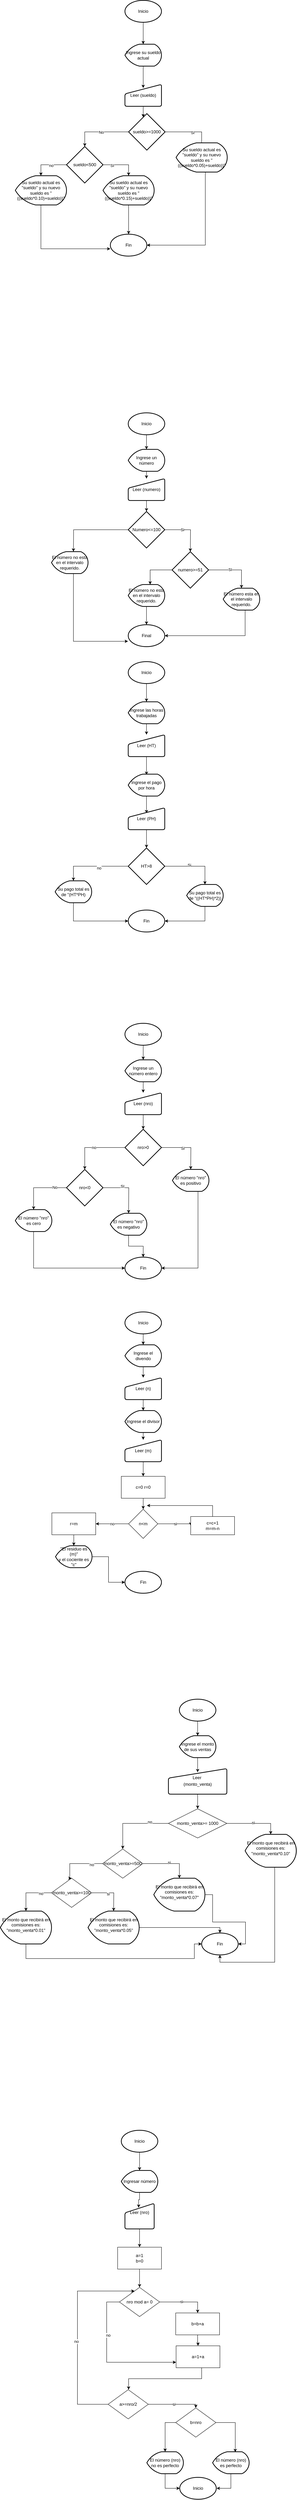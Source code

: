 <mxfile version="14.4.3" type="github">
  <diagram id="C5RBs43oDa-KdzZeNtuy" name="Page-1">
    <mxGraphModel dx="1422" dy="794" grid="1" gridSize="10" guides="1" tooltips="1" connect="1" arrows="1" fold="1" page="1" pageScale="1" pageWidth="827" pageHeight="1169" math="0" shadow="0">
      <root>
        <mxCell id="WIyWlLk6GJQsqaUBKTNV-0" />
        <mxCell id="WIyWlLk6GJQsqaUBKTNV-1" parent="WIyWlLk6GJQsqaUBKTNV-0" />
        <mxCell id="yRCSWYa2opuFhmZ3E50P-2" style="edgeStyle=orthogonalEdgeStyle;rounded=0;orthogonalLoop=1;jettySize=auto;html=1;" parent="WIyWlLk6GJQsqaUBKTNV-1" source="yRCSWYa2opuFhmZ3E50P-1" edge="1">
          <mxGeometry relative="1" as="geometry">
            <mxPoint x="400" y="160" as="targetPoint" />
          </mxGeometry>
        </mxCell>
        <mxCell id="yRCSWYa2opuFhmZ3E50P-1" value="Inicio" style="strokeWidth=2;html=1;shape=mxgraph.flowchart.start_1;whiteSpace=wrap;" parent="WIyWlLk6GJQsqaUBKTNV-1" vertex="1">
          <mxGeometry x="350" y="40" width="100" height="60" as="geometry" />
        </mxCell>
        <mxCell id="yRCSWYa2opuFhmZ3E50P-4" style="edgeStyle=orthogonalEdgeStyle;rounded=0;orthogonalLoop=1;jettySize=auto;html=1;" parent="WIyWlLk6GJQsqaUBKTNV-1" source="yRCSWYa2opuFhmZ3E50P-3" edge="1">
          <mxGeometry relative="1" as="geometry">
            <mxPoint x="400" y="280" as="targetPoint" />
          </mxGeometry>
        </mxCell>
        <mxCell id="yRCSWYa2opuFhmZ3E50P-3" value="Ingrese su sueldo actual" style="strokeWidth=2;html=1;shape=mxgraph.flowchart.display;whiteSpace=wrap;" parent="WIyWlLk6GJQsqaUBKTNV-1" vertex="1">
          <mxGeometry x="350" y="160" width="100" height="60" as="geometry" />
        </mxCell>
        <mxCell id="yRCSWYa2opuFhmZ3E50P-6" style="edgeStyle=orthogonalEdgeStyle;rounded=0;orthogonalLoop=1;jettySize=auto;html=1;" parent="WIyWlLk6GJQsqaUBKTNV-1" source="yRCSWYa2opuFhmZ3E50P-5" edge="1">
          <mxGeometry relative="1" as="geometry">
            <mxPoint x="400" y="360" as="targetPoint" />
          </mxGeometry>
        </mxCell>
        <mxCell id="yRCSWYa2opuFhmZ3E50P-5" value="Leer (sueldo)" style="html=1;strokeWidth=2;shape=manualInput;whiteSpace=wrap;rounded=1;size=26;arcSize=11;" parent="WIyWlLk6GJQsqaUBKTNV-1" vertex="1">
          <mxGeometry x="350" y="270" width="100" height="60" as="geometry" />
        </mxCell>
        <mxCell id="yRCSWYa2opuFhmZ3E50P-10" style="edgeStyle=orthogonalEdgeStyle;rounded=0;orthogonalLoop=1;jettySize=auto;html=1;exitX=1;exitY=0.5;exitDx=0;exitDy=0;exitPerimeter=0;" parent="WIyWlLk6GJQsqaUBKTNV-1" source="yRCSWYa2opuFhmZ3E50P-7" edge="1">
          <mxGeometry relative="1" as="geometry">
            <mxPoint x="560" y="440" as="targetPoint" />
            <Array as="points">
              <mxPoint x="560" y="400" />
              <mxPoint x="560" y="440" />
            </Array>
          </mxGeometry>
        </mxCell>
        <mxCell id="yRCSWYa2opuFhmZ3E50P-12" value="Si" style="edgeLabel;html=1;align=center;verticalAlign=middle;resizable=0;points=[];" parent="yRCSWYa2opuFhmZ3E50P-10" vertex="1" connectable="0">
          <mxGeometry x="0.071" y="-2" relative="1" as="geometry">
            <mxPoint as="offset" />
          </mxGeometry>
        </mxCell>
        <mxCell id="yRCSWYa2opuFhmZ3E50P-13" style="edgeStyle=orthogonalEdgeStyle;rounded=0;orthogonalLoop=1;jettySize=auto;html=1;exitX=0;exitY=0.5;exitDx=0;exitDy=0;exitPerimeter=0;" parent="WIyWlLk6GJQsqaUBKTNV-1" source="yRCSWYa2opuFhmZ3E50P-7" edge="1">
          <mxGeometry relative="1" as="geometry">
            <mxPoint x="240" y="440" as="targetPoint" />
            <Array as="points">
              <mxPoint x="240" y="400" />
            </Array>
          </mxGeometry>
        </mxCell>
        <mxCell id="yRCSWYa2opuFhmZ3E50P-14" value="No" style="edgeLabel;html=1;align=center;verticalAlign=middle;resizable=0;points=[];" parent="yRCSWYa2opuFhmZ3E50P-13" vertex="1" connectable="0">
          <mxGeometry x="-0.062" y="1" relative="1" as="geometry">
            <mxPoint as="offset" />
          </mxGeometry>
        </mxCell>
        <mxCell id="yRCSWYa2opuFhmZ3E50P-7" value="sueldo&amp;gt;=1000" style="strokeWidth=2;html=1;shape=mxgraph.flowchart.decision;whiteSpace=wrap;" parent="WIyWlLk6GJQsqaUBKTNV-1" vertex="1">
          <mxGeometry x="360" y="350" width="100" height="100" as="geometry" />
        </mxCell>
        <mxCell id="yRCSWYa2opuFhmZ3E50P-22" style="edgeStyle=orthogonalEdgeStyle;rounded=0;orthogonalLoop=1;jettySize=auto;html=1;entryX=1;entryY=0.5;entryDx=0;entryDy=0;entryPerimeter=0;" parent="WIyWlLk6GJQsqaUBKTNV-1" source="yRCSWYa2opuFhmZ3E50P-11" target="yRCSWYa2opuFhmZ3E50P-23" edge="1">
          <mxGeometry relative="1" as="geometry">
            <mxPoint x="440" y="720" as="targetPoint" />
            <Array as="points">
              <mxPoint x="570" y="710" />
            </Array>
          </mxGeometry>
        </mxCell>
        <mxCell id="yRCSWYa2opuFhmZ3E50P-11" value="Su sueldo actual es &quot;sueldo&quot; y su nuevo sueldo es &quot;((sueldo*0.05)+sueldo))&quot;" style="strokeWidth=2;html=1;shape=mxgraph.flowchart.display;whiteSpace=wrap;" parent="WIyWlLk6GJQsqaUBKTNV-1" vertex="1">
          <mxGeometry x="490" y="430" width="140" height="80" as="geometry" />
        </mxCell>
        <mxCell id="yRCSWYa2opuFhmZ3E50P-16" style="edgeStyle=orthogonalEdgeStyle;rounded=0;orthogonalLoop=1;jettySize=auto;html=1;exitX=1;exitY=0.5;exitDx=0;exitDy=0;exitPerimeter=0;" parent="WIyWlLk6GJQsqaUBKTNV-1" source="yRCSWYa2opuFhmZ3E50P-15" edge="1">
          <mxGeometry relative="1" as="geometry">
            <mxPoint x="360" y="520" as="targetPoint" />
            <Array as="points">
              <mxPoint x="360" y="490" />
            </Array>
          </mxGeometry>
        </mxCell>
        <mxCell id="yRCSWYa2opuFhmZ3E50P-18" value="SI" style="edgeLabel;html=1;align=center;verticalAlign=middle;resizable=0;points=[];" parent="yRCSWYa2opuFhmZ3E50P-16" vertex="1" connectable="0">
          <mxGeometry x="-0.5" y="-2" relative="1" as="geometry">
            <mxPoint as="offset" />
          </mxGeometry>
        </mxCell>
        <mxCell id="yRCSWYa2opuFhmZ3E50P-19" style="edgeStyle=orthogonalEdgeStyle;rounded=0;orthogonalLoop=1;jettySize=auto;html=1;" parent="WIyWlLk6GJQsqaUBKTNV-1" source="yRCSWYa2opuFhmZ3E50P-15" edge="1">
          <mxGeometry relative="1" as="geometry">
            <mxPoint x="120" y="520" as="targetPoint" />
            <Array as="points">
              <mxPoint x="150" y="490" />
              <mxPoint x="150" y="490" />
            </Array>
          </mxGeometry>
        </mxCell>
        <mxCell id="yRCSWYa2opuFhmZ3E50P-20" value="no" style="edgeLabel;html=1;align=center;verticalAlign=middle;resizable=0;points=[];" parent="yRCSWYa2opuFhmZ3E50P-19" vertex="1" connectable="0">
          <mxGeometry x="-0.16" y="2" relative="1" as="geometry">
            <mxPoint as="offset" />
          </mxGeometry>
        </mxCell>
        <mxCell id="yRCSWYa2opuFhmZ3E50P-15" value="sueldo&amp;lt;500" style="strokeWidth=2;html=1;shape=mxgraph.flowchart.decision;whiteSpace=wrap;" parent="WIyWlLk6GJQsqaUBKTNV-1" vertex="1">
          <mxGeometry x="190" y="440" width="100" height="100" as="geometry" />
        </mxCell>
        <mxCell id="yRCSWYa2opuFhmZ3E50P-24" style="edgeStyle=orthogonalEdgeStyle;rounded=0;orthogonalLoop=1;jettySize=auto;html=1;exitX=0.5;exitY=1;exitDx=0;exitDy=0;exitPerimeter=0;entryX=0.5;entryY=0;entryDx=0;entryDy=0;entryPerimeter=0;" parent="WIyWlLk6GJQsqaUBKTNV-1" source="yRCSWYa2opuFhmZ3E50P-17" target="yRCSWYa2opuFhmZ3E50P-23" edge="1">
          <mxGeometry relative="1" as="geometry" />
        </mxCell>
        <mxCell id="yRCSWYa2opuFhmZ3E50P-17" value="Su sueldo actual es &quot;sueldo&quot; y su nuevo sueldo es &quot;((sueldo*0.15)+sueldo))&quot;" style="strokeWidth=2;html=1;shape=mxgraph.flowchart.display;whiteSpace=wrap;" parent="WIyWlLk6GJQsqaUBKTNV-1" vertex="1">
          <mxGeometry x="290" y="520" width="140" height="80" as="geometry" />
        </mxCell>
        <mxCell id="yRCSWYa2opuFhmZ3E50P-25" style="edgeStyle=orthogonalEdgeStyle;rounded=0;orthogonalLoop=1;jettySize=auto;html=1;entryX=0;entryY=0.667;entryDx=0;entryDy=0;entryPerimeter=0;" parent="WIyWlLk6GJQsqaUBKTNV-1" source="yRCSWYa2opuFhmZ3E50P-21" target="yRCSWYa2opuFhmZ3E50P-23" edge="1">
          <mxGeometry relative="1" as="geometry">
            <mxPoint x="120" y="730" as="targetPoint" />
            <Array as="points">
              <mxPoint x="120" y="720" />
            </Array>
          </mxGeometry>
        </mxCell>
        <mxCell id="yRCSWYa2opuFhmZ3E50P-21" value="Su sueldo actual es &quot;sueldo&quot; y su nuevo sueldo es &quot;((sueldo*0.10)+sueldo))&quot;" style="strokeWidth=2;html=1;shape=mxgraph.flowchart.display;whiteSpace=wrap;" parent="WIyWlLk6GJQsqaUBKTNV-1" vertex="1">
          <mxGeometry x="50" y="520" width="140" height="80" as="geometry" />
        </mxCell>
        <mxCell id="yRCSWYa2opuFhmZ3E50P-23" value="Fin" style="strokeWidth=2;html=1;shape=mxgraph.flowchart.start_1;whiteSpace=wrap;" parent="WIyWlLk6GJQsqaUBKTNV-1" vertex="1">
          <mxGeometry x="310" y="680" width="100" height="60" as="geometry" />
        </mxCell>
        <mxCell id="yRCSWYa2opuFhmZ3E50P-28" style="edgeStyle=orthogonalEdgeStyle;rounded=0;orthogonalLoop=1;jettySize=auto;html=1;entryX=0.5;entryY=0;entryDx=0;entryDy=0;entryPerimeter=0;" parent="WIyWlLk6GJQsqaUBKTNV-1" source="yRCSWYa2opuFhmZ3E50P-26" target="yRCSWYa2opuFhmZ3E50P-27" edge="1">
          <mxGeometry relative="1" as="geometry" />
        </mxCell>
        <mxCell id="yRCSWYa2opuFhmZ3E50P-26" value="Inicio" style="strokeWidth=2;html=1;shape=mxgraph.flowchart.start_1;whiteSpace=wrap;" parent="WIyWlLk6GJQsqaUBKTNV-1" vertex="1">
          <mxGeometry x="359" y="1169" width="100" height="60" as="geometry" />
        </mxCell>
        <mxCell id="yRCSWYa2opuFhmZ3E50P-31" style="edgeStyle=orthogonalEdgeStyle;rounded=0;orthogonalLoop=1;jettySize=auto;html=1;" parent="WIyWlLk6GJQsqaUBKTNV-1" source="yRCSWYa2opuFhmZ3E50P-27" target="yRCSWYa2opuFhmZ3E50P-29" edge="1">
          <mxGeometry relative="1" as="geometry" />
        </mxCell>
        <mxCell id="yRCSWYa2opuFhmZ3E50P-27" value="Ingrese un número" style="strokeWidth=2;html=1;shape=mxgraph.flowchart.display;whiteSpace=wrap;" parent="WIyWlLk6GJQsqaUBKTNV-1" vertex="1">
          <mxGeometry x="359" y="1269" width="100" height="60" as="geometry" />
        </mxCell>
        <mxCell id="yRCSWYa2opuFhmZ3E50P-32" style="edgeStyle=orthogonalEdgeStyle;rounded=0;orthogonalLoop=1;jettySize=auto;html=1;" parent="WIyWlLk6GJQsqaUBKTNV-1" source="yRCSWYa2opuFhmZ3E50P-29" edge="1">
          <mxGeometry relative="1" as="geometry">
            <mxPoint x="409" y="1439" as="targetPoint" />
          </mxGeometry>
        </mxCell>
        <mxCell id="yRCSWYa2opuFhmZ3E50P-29" value="Leer (numero)" style="html=1;strokeWidth=2;shape=manualInput;whiteSpace=wrap;rounded=1;size=26;arcSize=11;" parent="WIyWlLk6GJQsqaUBKTNV-1" vertex="1">
          <mxGeometry x="359" y="1349" width="100" height="60" as="geometry" />
        </mxCell>
        <mxCell id="yRCSWYa2opuFhmZ3E50P-34" style="edgeStyle=orthogonalEdgeStyle;rounded=0;orthogonalLoop=1;jettySize=auto;html=1;exitX=1;exitY=0.5;exitDx=0;exitDy=0;exitPerimeter=0;" parent="WIyWlLk6GJQsqaUBKTNV-1" source="yRCSWYa2opuFhmZ3E50P-33" edge="1">
          <mxGeometry relative="1" as="geometry">
            <mxPoint x="529" y="1549" as="targetPoint" />
          </mxGeometry>
        </mxCell>
        <mxCell id="yRCSWYa2opuFhmZ3E50P-37" value="Si" style="edgeLabel;html=1;align=center;verticalAlign=middle;resizable=0;points=[];" parent="yRCSWYa2opuFhmZ3E50P-34" vertex="1" connectable="0">
          <mxGeometry x="-0.286" relative="1" as="geometry">
            <mxPoint x="1" as="offset" />
          </mxGeometry>
        </mxCell>
        <mxCell id="yRCSWYa2opuFhmZ3E50P-40" style="edgeStyle=orthogonalEdgeStyle;rounded=0;orthogonalLoop=1;jettySize=auto;html=1;" parent="WIyWlLk6GJQsqaUBKTNV-1" source="yRCSWYa2opuFhmZ3E50P-33" edge="1">
          <mxGeometry relative="1" as="geometry">
            <mxPoint x="209" y="1549" as="targetPoint" />
          </mxGeometry>
        </mxCell>
        <mxCell id="yRCSWYa2opuFhmZ3E50P-33" value="Numero&amp;lt;=100" style="strokeWidth=2;html=1;shape=mxgraph.flowchart.decision;whiteSpace=wrap;" parent="WIyWlLk6GJQsqaUBKTNV-1" vertex="1">
          <mxGeometry x="359" y="1439" width="100" height="100" as="geometry" />
        </mxCell>
        <mxCell id="yRCSWYa2opuFhmZ3E50P-38" style="edgeStyle=orthogonalEdgeStyle;rounded=0;orthogonalLoop=1;jettySize=auto;html=1;" parent="WIyWlLk6GJQsqaUBKTNV-1" source="yRCSWYa2opuFhmZ3E50P-36" edge="1">
          <mxGeometry relative="1" as="geometry">
            <mxPoint x="669" y="1649" as="targetPoint" />
            <Array as="points">
              <mxPoint x="669" y="1599" />
            </Array>
          </mxGeometry>
        </mxCell>
        <mxCell id="yRCSWYa2opuFhmZ3E50P-42" value="SI" style="edgeLabel;html=1;align=center;verticalAlign=middle;resizable=0;points=[];" parent="yRCSWYa2opuFhmZ3E50P-38" vertex="1" connectable="0">
          <mxGeometry x="-0.169" y="1" relative="1" as="geometry">
            <mxPoint x="1" as="offset" />
          </mxGeometry>
        </mxCell>
        <mxCell id="yRCSWYa2opuFhmZ3E50P-39" style="edgeStyle=orthogonalEdgeStyle;rounded=0;orthogonalLoop=1;jettySize=auto;html=1;" parent="WIyWlLk6GJQsqaUBKTNV-1" source="yRCSWYa2opuFhmZ3E50P-36" edge="1">
          <mxGeometry relative="1" as="geometry">
            <mxPoint x="419" y="1639" as="targetPoint" />
            <Array as="points">
              <mxPoint x="419" y="1599" />
            </Array>
          </mxGeometry>
        </mxCell>
        <mxCell id="yRCSWYa2opuFhmZ3E50P-36" value="numero&amp;gt;=51" style="strokeWidth=2;html=1;shape=mxgraph.flowchart.decision;whiteSpace=wrap;direction=south;" parent="WIyWlLk6GJQsqaUBKTNV-1" vertex="1">
          <mxGeometry x="479" y="1549" width="100" height="100" as="geometry" />
        </mxCell>
        <mxCell id="yRCSWYa2opuFhmZ3E50P-46" style="edgeStyle=orthogonalEdgeStyle;rounded=0;orthogonalLoop=1;jettySize=auto;html=1;entryX=-0.006;entryY=0.757;entryDx=0;entryDy=0;entryPerimeter=0;" parent="WIyWlLk6GJQsqaUBKTNV-1" source="yRCSWYa2opuFhmZ3E50P-41" target="yRCSWYa2opuFhmZ3E50P-45" edge="1">
          <mxGeometry relative="1" as="geometry">
            <Array as="points">
              <mxPoint x="209" y="1794" />
            </Array>
          </mxGeometry>
        </mxCell>
        <mxCell id="yRCSWYa2opuFhmZ3E50P-41" value="El número no esta en el intervalo requerido." style="strokeWidth=2;html=1;shape=mxgraph.flowchart.display;whiteSpace=wrap;" parent="WIyWlLk6GJQsqaUBKTNV-1" vertex="1">
          <mxGeometry x="149" y="1549" width="100" height="60" as="geometry" />
        </mxCell>
        <mxCell id="yRCSWYa2opuFhmZ3E50P-47" style="edgeStyle=orthogonalEdgeStyle;rounded=0;orthogonalLoop=1;jettySize=auto;html=1;entryX=0.5;entryY=0;entryDx=0;entryDy=0;entryPerimeter=0;" parent="WIyWlLk6GJQsqaUBKTNV-1" source="yRCSWYa2opuFhmZ3E50P-43" target="yRCSWYa2opuFhmZ3E50P-45" edge="1">
          <mxGeometry relative="1" as="geometry" />
        </mxCell>
        <mxCell id="yRCSWYa2opuFhmZ3E50P-43" value="El número no esta en el intervalo requerido." style="strokeWidth=2;html=1;shape=mxgraph.flowchart.display;whiteSpace=wrap;" parent="WIyWlLk6GJQsqaUBKTNV-1" vertex="1">
          <mxGeometry x="359" y="1639" width="100" height="60" as="geometry" />
        </mxCell>
        <mxCell id="yRCSWYa2opuFhmZ3E50P-48" style="edgeStyle=orthogonalEdgeStyle;rounded=0;orthogonalLoop=1;jettySize=auto;html=1;entryX=1;entryY=0.5;entryDx=0;entryDy=0;entryPerimeter=0;" parent="WIyWlLk6GJQsqaUBKTNV-1" source="yRCSWYa2opuFhmZ3E50P-44" target="yRCSWYa2opuFhmZ3E50P-45" edge="1">
          <mxGeometry relative="1" as="geometry">
            <mxPoint x="669" y="1809" as="targetPoint" />
            <Array as="points">
              <mxPoint x="679" y="1779" />
            </Array>
          </mxGeometry>
        </mxCell>
        <mxCell id="yRCSWYa2opuFhmZ3E50P-44" value="El número esta en el intervalo requerido." style="strokeWidth=2;html=1;shape=mxgraph.flowchart.display;whiteSpace=wrap;" parent="WIyWlLk6GJQsqaUBKTNV-1" vertex="1">
          <mxGeometry x="619" y="1649" width="100" height="60" as="geometry" />
        </mxCell>
        <mxCell id="yRCSWYa2opuFhmZ3E50P-45" value="Final&lt;br&gt;" style="strokeWidth=2;html=1;shape=mxgraph.flowchart.start_1;whiteSpace=wrap;" parent="WIyWlLk6GJQsqaUBKTNV-1" vertex="1">
          <mxGeometry x="359" y="1749" width="100" height="60" as="geometry" />
        </mxCell>
        <mxCell id="yRCSWYa2opuFhmZ3E50P-50" style="edgeStyle=orthogonalEdgeStyle;rounded=0;orthogonalLoop=1;jettySize=auto;html=1;" parent="WIyWlLk6GJQsqaUBKTNV-1" source="yRCSWYa2opuFhmZ3E50P-49" edge="1">
          <mxGeometry relative="1" as="geometry">
            <mxPoint x="409" y="1960" as="targetPoint" />
          </mxGeometry>
        </mxCell>
        <mxCell id="yRCSWYa2opuFhmZ3E50P-49" value="Inicio" style="strokeWidth=2;html=1;shape=mxgraph.flowchart.start_1;whiteSpace=wrap;" parent="WIyWlLk6GJQsqaUBKTNV-1" vertex="1">
          <mxGeometry x="359" y="1850" width="100" height="60" as="geometry" />
        </mxCell>
        <mxCell id="yRCSWYa2opuFhmZ3E50P-53" style="edgeStyle=orthogonalEdgeStyle;rounded=0;orthogonalLoop=1;jettySize=auto;html=1;" parent="WIyWlLk6GJQsqaUBKTNV-1" source="yRCSWYa2opuFhmZ3E50P-51" target="yRCSWYa2opuFhmZ3E50P-52" edge="1">
          <mxGeometry relative="1" as="geometry" />
        </mxCell>
        <mxCell id="yRCSWYa2opuFhmZ3E50P-51" value="Ingrese las horas trabajadas" style="strokeWidth=2;html=1;shape=mxgraph.flowchart.display;whiteSpace=wrap;" parent="WIyWlLk6GJQsqaUBKTNV-1" vertex="1">
          <mxGeometry x="359" y="1960" width="100" height="60" as="geometry" />
        </mxCell>
        <mxCell id="yRCSWYa2opuFhmZ3E50P-55" style="edgeStyle=orthogonalEdgeStyle;rounded=0;orthogonalLoop=1;jettySize=auto;html=1;" parent="WIyWlLk6GJQsqaUBKTNV-1" source="yRCSWYa2opuFhmZ3E50P-52" edge="1">
          <mxGeometry relative="1" as="geometry">
            <mxPoint x="409" y="2160" as="targetPoint" />
          </mxGeometry>
        </mxCell>
        <mxCell id="yRCSWYa2opuFhmZ3E50P-52" value="Leer (HT)" style="html=1;strokeWidth=2;shape=manualInput;whiteSpace=wrap;rounded=1;size=26;arcSize=11;" parent="WIyWlLk6GJQsqaUBKTNV-1" vertex="1">
          <mxGeometry x="359" y="2050" width="100" height="60" as="geometry" />
        </mxCell>
        <mxCell id="yRCSWYa2opuFhmZ3E50P-64" style="edgeStyle=orthogonalEdgeStyle;rounded=0;orthogonalLoop=1;jettySize=auto;html=1;entryX=0.5;entryY=0;entryDx=0;entryDy=0;entryPerimeter=0;" parent="WIyWlLk6GJQsqaUBKTNV-1" source="yRCSWYa2opuFhmZ3E50P-54" target="yRCSWYa2opuFhmZ3E50P-59" edge="1">
          <mxGeometry relative="1" as="geometry">
            <Array as="points">
              <mxPoint x="569" y="2410" />
            </Array>
          </mxGeometry>
        </mxCell>
        <mxCell id="yRCSWYa2opuFhmZ3E50P-65" value="Si" style="edgeLabel;html=1;align=center;verticalAlign=middle;resizable=0;points=[];" parent="yRCSWYa2opuFhmZ3E50P-64" vertex="1" connectable="0">
          <mxGeometry x="-0.163" y="3" relative="1" as="geometry">
            <mxPoint as="offset" />
          </mxGeometry>
        </mxCell>
        <mxCell id="yRCSWYa2opuFhmZ3E50P-66" style="edgeStyle=orthogonalEdgeStyle;rounded=0;orthogonalLoop=1;jettySize=auto;html=1;" parent="WIyWlLk6GJQsqaUBKTNV-1" source="yRCSWYa2opuFhmZ3E50P-54" edge="1">
          <mxGeometry relative="1" as="geometry">
            <mxPoint x="209" y="2450" as="targetPoint" />
            <Array as="points">
              <mxPoint x="209" y="2410" />
            </Array>
          </mxGeometry>
        </mxCell>
        <mxCell id="yRCSWYa2opuFhmZ3E50P-67" value="no" style="edgeLabel;html=1;align=center;verticalAlign=middle;resizable=0;points=[];" parent="yRCSWYa2opuFhmZ3E50P-66" vertex="1" connectable="0">
          <mxGeometry x="-0.154" y="5" relative="1" as="geometry">
            <mxPoint as="offset" />
          </mxGeometry>
        </mxCell>
        <mxCell id="yRCSWYa2opuFhmZ3E50P-54" value="HT&amp;gt;8" style="strokeWidth=2;html=1;shape=mxgraph.flowchart.decision;whiteSpace=wrap;" parent="WIyWlLk6GJQsqaUBKTNV-1" vertex="1">
          <mxGeometry x="359" y="2360" width="100" height="100" as="geometry" />
        </mxCell>
        <mxCell id="yRCSWYa2opuFhmZ3E50P-71" style="edgeStyle=orthogonalEdgeStyle;rounded=0;orthogonalLoop=1;jettySize=auto;html=1;entryX=1;entryY=0.5;entryDx=0;entryDy=0;entryPerimeter=0;" parent="WIyWlLk6GJQsqaUBKTNV-1" source="yRCSWYa2opuFhmZ3E50P-59" target="yRCSWYa2opuFhmZ3E50P-69" edge="1">
          <mxGeometry relative="1" as="geometry">
            <Array as="points">
              <mxPoint x="569" y="2560" />
            </Array>
          </mxGeometry>
        </mxCell>
        <mxCell id="yRCSWYa2opuFhmZ3E50P-59" value="Su pago total es de &quot;((HT*PH)*2))" style="strokeWidth=2;html=1;shape=mxgraph.flowchart.display;whiteSpace=wrap;" parent="WIyWlLk6GJQsqaUBKTNV-1" vertex="1">
          <mxGeometry x="519" y="2460" width="100" height="60" as="geometry" />
        </mxCell>
        <mxCell id="yRCSWYa2opuFhmZ3E50P-62" style="edgeStyle=orthogonalEdgeStyle;rounded=0;orthogonalLoop=1;jettySize=auto;html=1;entryX=0.5;entryY=0.25;entryDx=0;entryDy=0;entryPerimeter=0;" parent="WIyWlLk6GJQsqaUBKTNV-1" source="yRCSWYa2opuFhmZ3E50P-60" target="yRCSWYa2opuFhmZ3E50P-61" edge="1">
          <mxGeometry relative="1" as="geometry" />
        </mxCell>
        <mxCell id="yRCSWYa2opuFhmZ3E50P-60" value="Ingrese el pago por hora" style="strokeWidth=2;html=1;shape=mxgraph.flowchart.display;whiteSpace=wrap;" parent="WIyWlLk6GJQsqaUBKTNV-1" vertex="1">
          <mxGeometry x="359" y="2158" width="100" height="60" as="geometry" />
        </mxCell>
        <mxCell id="yRCSWYa2opuFhmZ3E50P-63" style="edgeStyle=orthogonalEdgeStyle;rounded=0;orthogonalLoop=1;jettySize=auto;html=1;entryX=0.5;entryY=0;entryDx=0;entryDy=0;entryPerimeter=0;" parent="WIyWlLk6GJQsqaUBKTNV-1" source="yRCSWYa2opuFhmZ3E50P-61" target="yRCSWYa2opuFhmZ3E50P-54" edge="1">
          <mxGeometry relative="1" as="geometry" />
        </mxCell>
        <mxCell id="yRCSWYa2opuFhmZ3E50P-61" value="Leer (PH)" style="html=1;strokeWidth=2;shape=manualInput;whiteSpace=wrap;rounded=1;size=26;arcSize=11;" parent="WIyWlLk6GJQsqaUBKTNV-1" vertex="1">
          <mxGeometry x="359" y="2250" width="100" height="60" as="geometry" />
        </mxCell>
        <mxCell id="yRCSWYa2opuFhmZ3E50P-70" style="edgeStyle=orthogonalEdgeStyle;rounded=0;orthogonalLoop=1;jettySize=auto;html=1;entryX=0;entryY=0.5;entryDx=0;entryDy=0;entryPerimeter=0;" parent="WIyWlLk6GJQsqaUBKTNV-1" source="yRCSWYa2opuFhmZ3E50P-68" target="yRCSWYa2opuFhmZ3E50P-69" edge="1">
          <mxGeometry relative="1" as="geometry">
            <Array as="points">
              <mxPoint x="209" y="2560" />
            </Array>
          </mxGeometry>
        </mxCell>
        <mxCell id="yRCSWYa2opuFhmZ3E50P-68" value="Su pago total es de &quot;(HT*PH)" style="strokeWidth=2;html=1;shape=mxgraph.flowchart.display;whiteSpace=wrap;" parent="WIyWlLk6GJQsqaUBKTNV-1" vertex="1">
          <mxGeometry x="159" y="2450" width="100" height="60" as="geometry" />
        </mxCell>
        <mxCell id="yRCSWYa2opuFhmZ3E50P-69" value="Fin" style="strokeWidth=2;html=1;shape=mxgraph.flowchart.start_1;whiteSpace=wrap;" parent="WIyWlLk6GJQsqaUBKTNV-1" vertex="1">
          <mxGeometry x="359" y="2530" width="100" height="60" as="geometry" />
        </mxCell>
        <mxCell id="-xz1kSJmLPv7WIBnpQw2-2" style="edgeStyle=orthogonalEdgeStyle;rounded=0;orthogonalLoop=1;jettySize=auto;html=1;" parent="WIyWlLk6GJQsqaUBKTNV-1" source="-xz1kSJmLPv7WIBnpQw2-0" edge="1">
          <mxGeometry relative="1" as="geometry">
            <mxPoint x="400" y="2940" as="targetPoint" />
          </mxGeometry>
        </mxCell>
        <mxCell id="-xz1kSJmLPv7WIBnpQw2-0" value="Inicio" style="strokeWidth=2;html=1;shape=mxgraph.flowchart.start_1;whiteSpace=wrap;" parent="WIyWlLk6GJQsqaUBKTNV-1" vertex="1">
          <mxGeometry x="350" y="2840" width="100" height="60" as="geometry" />
        </mxCell>
        <mxCell id="-xz1kSJmLPv7WIBnpQw2-4" style="edgeStyle=orthogonalEdgeStyle;rounded=0;orthogonalLoop=1;jettySize=auto;html=1;" parent="WIyWlLk6GJQsqaUBKTNV-1" source="-xz1kSJmLPv7WIBnpQw2-1" target="-xz1kSJmLPv7WIBnpQw2-3" edge="1">
          <mxGeometry relative="1" as="geometry" />
        </mxCell>
        <mxCell id="-xz1kSJmLPv7WIBnpQw2-1" value="Ingrese un número entero" style="strokeWidth=2;html=1;shape=mxgraph.flowchart.display;whiteSpace=wrap;" parent="WIyWlLk6GJQsqaUBKTNV-1" vertex="1">
          <mxGeometry x="350" y="2940" width="100" height="60" as="geometry" />
        </mxCell>
        <mxCell id="-xz1kSJmLPv7WIBnpQw2-5" style="edgeStyle=orthogonalEdgeStyle;rounded=0;orthogonalLoop=1;jettySize=auto;html=1;" parent="WIyWlLk6GJQsqaUBKTNV-1" source="-xz1kSJmLPv7WIBnpQw2-3" edge="1">
          <mxGeometry relative="1" as="geometry">
            <mxPoint x="400" y="3130" as="targetPoint" />
          </mxGeometry>
        </mxCell>
        <mxCell id="-xz1kSJmLPv7WIBnpQw2-3" value="Leer (nro)" style="html=1;strokeWidth=2;shape=manualInput;whiteSpace=wrap;rounded=1;size=26;arcSize=11;" parent="WIyWlLk6GJQsqaUBKTNV-1" vertex="1">
          <mxGeometry x="350" y="3030" width="100" height="60" as="geometry" />
        </mxCell>
        <mxCell id="-xz1kSJmLPv7WIBnpQw2-7" style="edgeStyle=orthogonalEdgeStyle;rounded=0;orthogonalLoop=1;jettySize=auto;html=1;" parent="WIyWlLk6GJQsqaUBKTNV-1" source="-xz1kSJmLPv7WIBnpQw2-6" edge="1">
          <mxGeometry relative="1" as="geometry">
            <mxPoint x="530" y="3240" as="targetPoint" />
          </mxGeometry>
        </mxCell>
        <mxCell id="-xz1kSJmLPv7WIBnpQw2-11" value="Si" style="edgeLabel;html=1;align=center;verticalAlign=middle;resizable=0;points=[];" parent="-xz1kSJmLPv7WIBnpQw2-7" vertex="1" connectable="0">
          <mxGeometry x="-0.171" y="-2" relative="1" as="geometry">
            <mxPoint as="offset" />
          </mxGeometry>
        </mxCell>
        <mxCell id="-xz1kSJmLPv7WIBnpQw2-9" value="no" style="edgeStyle=orthogonalEdgeStyle;rounded=0;orthogonalLoop=1;jettySize=auto;html=1;" parent="WIyWlLk6GJQsqaUBKTNV-1" source="-xz1kSJmLPv7WIBnpQw2-6" edge="1">
          <mxGeometry relative="1" as="geometry">
            <mxPoint x="240" y="3240" as="targetPoint" />
            <Array as="points">
              <mxPoint x="240" y="3180" />
            </Array>
          </mxGeometry>
        </mxCell>
        <mxCell id="-xz1kSJmLPv7WIBnpQw2-6" value="nro&amp;gt;0" style="strokeWidth=2;html=1;shape=mxgraph.flowchart.decision;whiteSpace=wrap;" parent="WIyWlLk6GJQsqaUBKTNV-1" vertex="1">
          <mxGeometry x="350" y="3130" width="100" height="100" as="geometry" />
        </mxCell>
        <mxCell id="-xz1kSJmLPv7WIBnpQw2-21" style="edgeStyle=orthogonalEdgeStyle;rounded=0;orthogonalLoop=1;jettySize=auto;html=1;entryX=1;entryY=0.5;entryDx=0;entryDy=0;entryPerimeter=0;" parent="WIyWlLk6GJQsqaUBKTNV-1" source="-xz1kSJmLPv7WIBnpQw2-8" target="-xz1kSJmLPv7WIBnpQw2-18" edge="1">
          <mxGeometry relative="1" as="geometry">
            <Array as="points">
              <mxPoint x="550" y="3510" />
            </Array>
          </mxGeometry>
        </mxCell>
        <mxCell id="-xz1kSJmLPv7WIBnpQw2-8" value="El número &quot;nro&quot; es positivo" style="strokeWidth=2;html=1;shape=mxgraph.flowchart.display;whiteSpace=wrap;" parent="WIyWlLk6GJQsqaUBKTNV-1" vertex="1">
          <mxGeometry x="480" y="3240" width="100" height="60" as="geometry" />
        </mxCell>
        <mxCell id="-xz1kSJmLPv7WIBnpQw2-14" style="edgeStyle=orthogonalEdgeStyle;rounded=0;orthogonalLoop=1;jettySize=auto;html=1;" parent="WIyWlLk6GJQsqaUBKTNV-1" source="-xz1kSJmLPv7WIBnpQw2-13" edge="1">
          <mxGeometry relative="1" as="geometry">
            <mxPoint x="100" y="3350" as="targetPoint" />
            <Array as="points">
              <mxPoint x="100" y="3290" />
              <mxPoint x="100" y="3350" />
            </Array>
          </mxGeometry>
        </mxCell>
        <mxCell id="-xz1kSJmLPv7WIBnpQw2-23" value="No" style="edgeLabel;html=1;align=center;verticalAlign=middle;resizable=0;points=[];" parent="-xz1kSJmLPv7WIBnpQw2-14" vertex="1" connectable="0">
          <mxGeometry x="-0.573" y="-1" relative="1" as="geometry">
            <mxPoint as="offset" />
          </mxGeometry>
        </mxCell>
        <mxCell id="-xz1kSJmLPv7WIBnpQw2-15" style="edgeStyle=orthogonalEdgeStyle;rounded=0;orthogonalLoop=1;jettySize=auto;html=1;exitX=1;exitY=0.5;exitDx=0;exitDy=0;exitPerimeter=0;" parent="WIyWlLk6GJQsqaUBKTNV-1" source="-xz1kSJmLPv7WIBnpQw2-13" edge="1">
          <mxGeometry relative="1" as="geometry">
            <mxPoint x="360" y="3360" as="targetPoint" />
          </mxGeometry>
        </mxCell>
        <mxCell id="-xz1kSJmLPv7WIBnpQw2-22" value="SI" style="edgeLabel;html=1;align=center;verticalAlign=middle;resizable=0;points=[];" parent="-xz1kSJmLPv7WIBnpQw2-15" vertex="1" connectable="0">
          <mxGeometry x="-0.243" y="4" relative="1" as="geometry">
            <mxPoint as="offset" />
          </mxGeometry>
        </mxCell>
        <mxCell id="-xz1kSJmLPv7WIBnpQw2-13" value="nro&amp;lt;0" style="strokeWidth=2;html=1;shape=mxgraph.flowchart.decision;whiteSpace=wrap;" parent="WIyWlLk6GJQsqaUBKTNV-1" vertex="1">
          <mxGeometry x="190" y="3240" width="100" height="100" as="geometry" />
        </mxCell>
        <mxCell id="-xz1kSJmLPv7WIBnpQw2-20" style="edgeStyle=orthogonalEdgeStyle;rounded=0;orthogonalLoop=1;jettySize=auto;html=1;entryX=0.5;entryY=0;entryDx=0;entryDy=0;entryPerimeter=0;" parent="WIyWlLk6GJQsqaUBKTNV-1" source="-xz1kSJmLPv7WIBnpQw2-16" target="-xz1kSJmLPv7WIBnpQw2-18" edge="1">
          <mxGeometry relative="1" as="geometry" />
        </mxCell>
        <mxCell id="-xz1kSJmLPv7WIBnpQw2-16" value="El número &quot;nro&quot; es negativo" style="strokeWidth=2;html=1;shape=mxgraph.flowchart.display;whiteSpace=wrap;" parent="WIyWlLk6GJQsqaUBKTNV-1" vertex="1">
          <mxGeometry x="310" y="3360" width="100" height="60" as="geometry" />
        </mxCell>
        <mxCell id="-xz1kSJmLPv7WIBnpQw2-19" style="edgeStyle=orthogonalEdgeStyle;rounded=0;orthogonalLoop=1;jettySize=auto;html=1;entryX=0;entryY=0.5;entryDx=0;entryDy=0;entryPerimeter=0;" parent="WIyWlLk6GJQsqaUBKTNV-1" source="-xz1kSJmLPv7WIBnpQw2-17" target="-xz1kSJmLPv7WIBnpQw2-18" edge="1">
          <mxGeometry relative="1" as="geometry">
            <Array as="points">
              <mxPoint x="100" y="3510" />
            </Array>
          </mxGeometry>
        </mxCell>
        <mxCell id="-xz1kSJmLPv7WIBnpQw2-17" value="El número &quot;nro&quot; es cero" style="strokeWidth=2;html=1;shape=mxgraph.flowchart.display;whiteSpace=wrap;" parent="WIyWlLk6GJQsqaUBKTNV-1" vertex="1">
          <mxGeometry x="50" y="3350" width="100" height="60" as="geometry" />
        </mxCell>
        <mxCell id="-xz1kSJmLPv7WIBnpQw2-18" value="Fin" style="strokeWidth=2;html=1;shape=mxgraph.flowchart.start_1;whiteSpace=wrap;" parent="WIyWlLk6GJQsqaUBKTNV-1" vertex="1">
          <mxGeometry x="350" y="3480" width="100" height="60" as="geometry" />
        </mxCell>
        <mxCell id="RTDus_DdXffS5VpqBdTw-3" style="edgeStyle=orthogonalEdgeStyle;rounded=0;orthogonalLoop=1;jettySize=auto;html=1;" parent="WIyWlLk6GJQsqaUBKTNV-1" source="RTDus_DdXffS5VpqBdTw-0" target="RTDus_DdXffS5VpqBdTw-1" edge="1">
          <mxGeometry relative="1" as="geometry" />
        </mxCell>
        <mxCell id="RTDus_DdXffS5VpqBdTw-0" value="Inicio" style="strokeWidth=2;html=1;shape=mxgraph.flowchart.start_1;whiteSpace=wrap;" parent="WIyWlLk6GJQsqaUBKTNV-1" vertex="1">
          <mxGeometry x="350" y="3630" width="100" height="60" as="geometry" />
        </mxCell>
        <mxCell id="RTDus_DdXffS5VpqBdTw-4" style="edgeStyle=orthogonalEdgeStyle;rounded=0;orthogonalLoop=1;jettySize=auto;html=1;" parent="WIyWlLk6GJQsqaUBKTNV-1" source="RTDus_DdXffS5VpqBdTw-1" target="RTDus_DdXffS5VpqBdTw-2" edge="1">
          <mxGeometry relative="1" as="geometry" />
        </mxCell>
        <mxCell id="RTDus_DdXffS5VpqBdTw-1" value="Ingrese el divendo" style="strokeWidth=2;html=1;shape=mxgraph.flowchart.display;whiteSpace=wrap;" parent="WIyWlLk6GJQsqaUBKTNV-1" vertex="1">
          <mxGeometry x="350" y="3720" width="100" height="60" as="geometry" />
        </mxCell>
        <mxCell id="RTDus_DdXffS5VpqBdTw-5" style="edgeStyle=orthogonalEdgeStyle;rounded=0;orthogonalLoop=1;jettySize=auto;html=1;" parent="WIyWlLk6GJQsqaUBKTNV-1" source="RTDus_DdXffS5VpqBdTw-2" edge="1">
          <mxGeometry relative="1" as="geometry">
            <mxPoint x="400" y="3900" as="targetPoint" />
          </mxGeometry>
        </mxCell>
        <mxCell id="RTDus_DdXffS5VpqBdTw-2" value="Leer (n)" style="html=1;strokeWidth=2;shape=manualInput;whiteSpace=wrap;rounded=1;size=26;arcSize=11;" parent="WIyWlLk6GJQsqaUBKTNV-1" vertex="1">
          <mxGeometry x="350" y="3810" width="100" height="60" as="geometry" />
        </mxCell>
        <mxCell id="RTDus_DdXffS5VpqBdTw-8" style="edgeStyle=orthogonalEdgeStyle;rounded=0;orthogonalLoop=1;jettySize=auto;html=1;" parent="WIyWlLk6GJQsqaUBKTNV-1" source="RTDus_DdXffS5VpqBdTw-6" target="RTDus_DdXffS5VpqBdTw-7" edge="1">
          <mxGeometry relative="1" as="geometry" />
        </mxCell>
        <mxCell id="RTDus_DdXffS5VpqBdTw-6" value="Ingrese el divisor" style="strokeWidth=2;html=1;shape=mxgraph.flowchart.display;whiteSpace=wrap;" parent="WIyWlLk6GJQsqaUBKTNV-1" vertex="1">
          <mxGeometry x="350" y="3900" width="100" height="60" as="geometry" />
        </mxCell>
        <mxCell id="RTDus_DdXffS5VpqBdTw-10" style="edgeStyle=orthogonalEdgeStyle;rounded=0;orthogonalLoop=1;jettySize=auto;html=1;" parent="WIyWlLk6GJQsqaUBKTNV-1" source="RTDus_DdXffS5VpqBdTw-7" target="RTDus_DdXffS5VpqBdTw-9" edge="1">
          <mxGeometry relative="1" as="geometry" />
        </mxCell>
        <mxCell id="RTDus_DdXffS5VpqBdTw-7" value="Leer (m)" style="html=1;strokeWidth=2;shape=manualInput;whiteSpace=wrap;rounded=1;size=26;arcSize=11;" parent="WIyWlLk6GJQsqaUBKTNV-1" vertex="1">
          <mxGeometry x="350" y="3980" width="100" height="60" as="geometry" />
        </mxCell>
        <mxCell id="RTDus_DdXffS5VpqBdTw-12" style="edgeStyle=orthogonalEdgeStyle;rounded=0;orthogonalLoop=1;jettySize=auto;html=1;" parent="WIyWlLk6GJQsqaUBKTNV-1" source="RTDus_DdXffS5VpqBdTw-9" target="RTDus_DdXffS5VpqBdTw-11" edge="1">
          <mxGeometry relative="1" as="geometry" />
        </mxCell>
        <mxCell id="RTDus_DdXffS5VpqBdTw-9" value="c=0 r=0" style="rounded=0;whiteSpace=wrap;html=1;" parent="WIyWlLk6GJQsqaUBKTNV-1" vertex="1">
          <mxGeometry x="340" y="4080" width="120" height="60" as="geometry" />
        </mxCell>
        <mxCell id="RTDus_DdXffS5VpqBdTw-14" value="si" style="edgeStyle=orthogonalEdgeStyle;rounded=0;orthogonalLoop=1;jettySize=auto;html=1;entryX=0;entryY=0.5;entryDx=0;entryDy=0;" parent="WIyWlLk6GJQsqaUBKTNV-1" source="RTDus_DdXffS5VpqBdTw-11" target="RTDus_DdXffS5VpqBdTw-13" edge="1">
          <mxGeometry relative="1" as="geometry">
            <Array as="points">
              <mxPoint x="460" y="4210" />
              <mxPoint x="460" y="4210" />
            </Array>
          </mxGeometry>
        </mxCell>
        <mxCell id="RTDus_DdXffS5VpqBdTw-16" value="no" style="edgeStyle=orthogonalEdgeStyle;rounded=0;orthogonalLoop=1;jettySize=auto;html=1;" parent="WIyWlLk6GJQsqaUBKTNV-1" source="RTDus_DdXffS5VpqBdTw-11" edge="1">
          <mxGeometry relative="1" as="geometry">
            <mxPoint x="270" y="4210" as="targetPoint" />
          </mxGeometry>
        </mxCell>
        <mxCell id="RTDus_DdXffS5VpqBdTw-11" value="n&amp;lt;m" style="rhombus;whiteSpace=wrap;html=1;" parent="WIyWlLk6GJQsqaUBKTNV-1" vertex="1">
          <mxGeometry x="360" y="4170" width="80" height="80" as="geometry" />
        </mxCell>
        <mxCell id="RTDus_DdXffS5VpqBdTw-15" style="edgeStyle=orthogonalEdgeStyle;rounded=0;orthogonalLoop=1;jettySize=auto;html=1;" parent="WIyWlLk6GJQsqaUBKTNV-1" source="RTDus_DdXffS5VpqBdTw-13" edge="1">
          <mxGeometry relative="1" as="geometry">
            <mxPoint x="410" y="4160" as="targetPoint" />
            <Array as="points">
              <mxPoint x="590" y="4160" />
            </Array>
          </mxGeometry>
        </mxCell>
        <mxCell id="RTDus_DdXffS5VpqBdTw-13" value="c=c+1&lt;br&gt;m=m-n" style="rounded=0;whiteSpace=wrap;html=1;" parent="WIyWlLk6GJQsqaUBKTNV-1" vertex="1">
          <mxGeometry x="530" y="4190" width="120" height="50" as="geometry" />
        </mxCell>
        <mxCell id="RTDus_DdXffS5VpqBdTw-20" style="edgeStyle=orthogonalEdgeStyle;rounded=0;orthogonalLoop=1;jettySize=auto;html=1;entryX=0.5;entryY=0;entryDx=0;entryDy=0;entryPerimeter=0;" parent="WIyWlLk6GJQsqaUBKTNV-1" source="RTDus_DdXffS5VpqBdTw-18" target="RTDus_DdXffS5VpqBdTw-19" edge="1">
          <mxGeometry relative="1" as="geometry" />
        </mxCell>
        <mxCell id="RTDus_DdXffS5VpqBdTw-18" value="r=m" style="rounded=0;whiteSpace=wrap;html=1;" parent="WIyWlLk6GJQsqaUBKTNV-1" vertex="1">
          <mxGeometry x="150" y="4180" width="120" height="60" as="geometry" />
        </mxCell>
        <mxCell id="RTDus_DdXffS5VpqBdTw-22" style="edgeStyle=orthogonalEdgeStyle;rounded=0;orthogonalLoop=1;jettySize=auto;html=1;entryX=0;entryY=0.5;entryDx=0;entryDy=0;entryPerimeter=0;" parent="WIyWlLk6GJQsqaUBKTNV-1" source="RTDus_DdXffS5VpqBdTw-19" target="RTDus_DdXffS5VpqBdTw-21" edge="1">
          <mxGeometry relative="1" as="geometry" />
        </mxCell>
        <mxCell id="RTDus_DdXffS5VpqBdTw-19" value="&quot;El residuo es (m)&quot;&lt;br&gt;y el cociente es &quot;c&quot;" style="strokeWidth=2;html=1;shape=mxgraph.flowchart.display;whiteSpace=wrap;" parent="WIyWlLk6GJQsqaUBKTNV-1" vertex="1">
          <mxGeometry x="160" y="4270" width="100" height="60" as="geometry" />
        </mxCell>
        <mxCell id="RTDus_DdXffS5VpqBdTw-21" value="Fin" style="strokeWidth=2;html=1;shape=mxgraph.flowchart.start_1;whiteSpace=wrap;" parent="WIyWlLk6GJQsqaUBKTNV-1" vertex="1">
          <mxGeometry x="350" y="4340" width="100" height="60" as="geometry" />
        </mxCell>
        <mxCell id="2SKsVBvGmWQBLEYdlnla-3" style="edgeStyle=orthogonalEdgeStyle;rounded=0;orthogonalLoop=1;jettySize=auto;html=1;" edge="1" parent="WIyWlLk6GJQsqaUBKTNV-1" source="2SKsVBvGmWQBLEYdlnla-0">
          <mxGeometry relative="1" as="geometry">
            <mxPoint x="549" y="4790" as="targetPoint" />
          </mxGeometry>
        </mxCell>
        <mxCell id="2SKsVBvGmWQBLEYdlnla-0" value="Inicio" style="strokeWidth=2;html=1;shape=mxgraph.flowchart.start_1;whiteSpace=wrap;" vertex="1" parent="WIyWlLk6GJQsqaUBKTNV-1">
          <mxGeometry x="499" y="4690" width="100" height="60" as="geometry" />
        </mxCell>
        <mxCell id="2SKsVBvGmWQBLEYdlnla-4" style="edgeStyle=orthogonalEdgeStyle;rounded=0;orthogonalLoop=1;jettySize=auto;html=1;" edge="1" parent="WIyWlLk6GJQsqaUBKTNV-1" source="2SKsVBvGmWQBLEYdlnla-2">
          <mxGeometry relative="1" as="geometry">
            <mxPoint x="549" y="4890" as="targetPoint" />
          </mxGeometry>
        </mxCell>
        <mxCell id="2SKsVBvGmWQBLEYdlnla-2" value="Ingrese el monto de sus ventas" style="strokeWidth=2;html=1;shape=mxgraph.flowchart.display;whiteSpace=wrap;" vertex="1" parent="WIyWlLk6GJQsqaUBKTNV-1">
          <mxGeometry x="499" y="4790" width="100" height="60" as="geometry" />
        </mxCell>
        <mxCell id="2SKsVBvGmWQBLEYdlnla-7" style="edgeStyle=orthogonalEdgeStyle;rounded=0;orthogonalLoop=1;jettySize=auto;html=1;" edge="1" parent="WIyWlLk6GJQsqaUBKTNV-1" source="2SKsVBvGmWQBLEYdlnla-5" target="2SKsVBvGmWQBLEYdlnla-6">
          <mxGeometry relative="1" as="geometry" />
        </mxCell>
        <mxCell id="2SKsVBvGmWQBLEYdlnla-5" value="Leer&amp;nbsp;&lt;br&gt;&lt;table border=&quot;0&quot; cellpadding=&quot;0&quot; cellspacing=&quot;0&quot; width=&quot;64&quot; style=&quot;border-collapse: collapse ; width: 48pt&quot;&gt;&lt;tbody&gt;&lt;tr style=&quot;height: 15.0pt&quot;&gt;  &lt;td height=&quot;20&quot; width=&quot;64&quot; style=&quot;height: 15.0pt ; width: 48pt&quot;&gt;(monto_venta)&lt;/td&gt;&lt;/tr&gt;&lt;/tbody&gt;&lt;/table&gt;" style="html=1;strokeWidth=2;shape=manualInput;whiteSpace=wrap;rounded=1;size=26;arcSize=11;" vertex="1" parent="WIyWlLk6GJQsqaUBKTNV-1">
          <mxGeometry x="469" y="4880" width="160" height="70" as="geometry" />
        </mxCell>
        <mxCell id="2SKsVBvGmWQBLEYdlnla-8" style="edgeStyle=orthogonalEdgeStyle;rounded=0;orthogonalLoop=1;jettySize=auto;html=1;" edge="1" parent="WIyWlLk6GJQsqaUBKTNV-1" source="2SKsVBvGmWQBLEYdlnla-6">
          <mxGeometry relative="1" as="geometry">
            <mxPoint x="749" y="5060" as="targetPoint" />
            <Array as="points">
              <mxPoint x="749" y="5030" />
            </Array>
          </mxGeometry>
        </mxCell>
        <mxCell id="2SKsVBvGmWQBLEYdlnla-10" value="si" style="edgeLabel;html=1;align=center;verticalAlign=middle;resizable=0;points=[];" vertex="1" connectable="0" parent="2SKsVBvGmWQBLEYdlnla-8">
          <mxGeometry x="-0.04" y="2" relative="1" as="geometry">
            <mxPoint as="offset" />
          </mxGeometry>
        </mxCell>
        <mxCell id="2SKsVBvGmWQBLEYdlnla-11" style="edgeStyle=orthogonalEdgeStyle;rounded=0;orthogonalLoop=1;jettySize=auto;html=1;entryX=0.5;entryY=0;entryDx=0;entryDy=0;" edge="1" parent="WIyWlLk6GJQsqaUBKTNV-1" source="2SKsVBvGmWQBLEYdlnla-6" target="2SKsVBvGmWQBLEYdlnla-13">
          <mxGeometry relative="1" as="geometry">
            <mxPoint x="319" y="5100" as="targetPoint" />
            <Array as="points">
              <mxPoint x="344" y="5030" />
            </Array>
          </mxGeometry>
        </mxCell>
        <mxCell id="2SKsVBvGmWQBLEYdlnla-12" value="no" style="edgeLabel;html=1;align=center;verticalAlign=middle;resizable=0;points=[];" vertex="1" connectable="0" parent="2SKsVBvGmWQBLEYdlnla-11">
          <mxGeometry x="-0.473" y="-4" relative="1" as="geometry">
            <mxPoint as="offset" />
          </mxGeometry>
        </mxCell>
        <mxCell id="2SKsVBvGmWQBLEYdlnla-6" value="monto_venta&amp;gt;= 1000" style="rhombus;whiteSpace=wrap;html=1;" vertex="1" parent="WIyWlLk6GJQsqaUBKTNV-1">
          <mxGeometry x="469" y="4990" width="160" height="80" as="geometry" />
        </mxCell>
        <mxCell id="2SKsVBvGmWQBLEYdlnla-31" style="edgeStyle=orthogonalEdgeStyle;rounded=0;orthogonalLoop=1;jettySize=auto;html=1;entryX=0.5;entryY=1;entryDx=0;entryDy=0;entryPerimeter=0;" edge="1" parent="WIyWlLk6GJQsqaUBKTNV-1" source="2SKsVBvGmWQBLEYdlnla-9" target="2SKsVBvGmWQBLEYdlnla-27">
          <mxGeometry relative="1" as="geometry">
            <Array as="points">
              <mxPoint x="760" y="5410" />
              <mxPoint x="610" y="5410" />
            </Array>
          </mxGeometry>
        </mxCell>
        <mxCell id="2SKsVBvGmWQBLEYdlnla-9" value="El monto que recibirá en comisiones es: &quot;monto_venta*0.10&quot;&lt;br&gt;&lt;span style=&quot;color: rgba(0 , 0 , 0 , 0) ; font-family: monospace ; font-size: 0px&quot;&gt;%3CmxGraphModel%3E%3Croot%3E%3CmxCell%20id%3D%220%22%2F%3E%3CmxCell%20id%3D%221%22%20parent%3D%220%22%2F%3E%3CmxCell%20id%3D%222%22%20value%3D%22Su%20pago%20total%20es%20de%20%26quot%3B((HT*PH)*2))%22%20style%3D%22strokeWidth%3D2%3Bhtml%3D1%3Bshape%3Dmxgraph.flowchart.display%3BwhiteSpace%3Dwrap%3B%22%20vertex%3D%221%22%20parent%3D%221%22%3E%3CmxGeometry%20x%3D%22510%22%20y%3D%222580%22%20width%3D%22100%22%20height%3D%2260%22%20as%3D%22geometry%22%2F%3E%3C%2FmxCell%3E%3C%2Froot%3E%3C%2FmxGraphModel%3E&lt;/span&gt;" style="strokeWidth=2;html=1;shape=mxgraph.flowchart.display;whiteSpace=wrap;" vertex="1" parent="WIyWlLk6GJQsqaUBKTNV-1">
          <mxGeometry x="679" y="5060" width="140" height="90" as="geometry" />
        </mxCell>
        <mxCell id="2SKsVBvGmWQBLEYdlnla-14" style="edgeStyle=orthogonalEdgeStyle;rounded=0;orthogonalLoop=1;jettySize=auto;html=1;" edge="1" parent="WIyWlLk6GJQsqaUBKTNV-1" source="2SKsVBvGmWQBLEYdlnla-13">
          <mxGeometry relative="1" as="geometry">
            <mxPoint x="499" y="5180" as="targetPoint" />
            <Array as="points">
              <mxPoint x="499" y="5140" />
            </Array>
          </mxGeometry>
        </mxCell>
        <mxCell id="2SKsVBvGmWQBLEYdlnla-16" value="si" style="edgeLabel;html=1;align=center;verticalAlign=middle;resizable=0;points=[];" vertex="1" connectable="0" parent="2SKsVBvGmWQBLEYdlnla-14">
          <mxGeometry x="0.029" y="3" relative="1" as="geometry">
            <mxPoint as="offset" />
          </mxGeometry>
        </mxCell>
        <mxCell id="2SKsVBvGmWQBLEYdlnla-17" style="edgeStyle=orthogonalEdgeStyle;rounded=0;orthogonalLoop=1;jettySize=auto;html=1;entryX=0.5;entryY=0;entryDx=0;entryDy=0;" edge="1" parent="WIyWlLk6GJQsqaUBKTNV-1" source="2SKsVBvGmWQBLEYdlnla-13" target="2SKsVBvGmWQBLEYdlnla-20">
          <mxGeometry relative="1" as="geometry">
            <mxPoint x="199" y="5180" as="targetPoint" />
            <Array as="points">
              <mxPoint x="199" y="5140" />
              <mxPoint x="199" y="5180" />
            </Array>
          </mxGeometry>
        </mxCell>
        <mxCell id="2SKsVBvGmWQBLEYdlnla-18" value="no" style="edgeLabel;html=1;align=center;verticalAlign=middle;resizable=0;points=[];" vertex="1" connectable="0" parent="2SKsVBvGmWQBLEYdlnla-17">
          <mxGeometry x="-0.554" y="3" relative="1" as="geometry">
            <mxPoint as="offset" />
          </mxGeometry>
        </mxCell>
        <mxCell id="2SKsVBvGmWQBLEYdlnla-13" value="monto_venta&amp;gt;=500" style="rhombus;whiteSpace=wrap;html=1;" vertex="1" parent="WIyWlLk6GJQsqaUBKTNV-1">
          <mxGeometry x="289" y="5100" width="110" height="80" as="geometry" />
        </mxCell>
        <mxCell id="2SKsVBvGmWQBLEYdlnla-30" style="edgeStyle=orthogonalEdgeStyle;rounded=0;orthogonalLoop=1;jettySize=auto;html=1;entryX=1;entryY=0.5;entryDx=0;entryDy=0;entryPerimeter=0;" edge="1" parent="WIyWlLk6GJQsqaUBKTNV-1" source="2SKsVBvGmWQBLEYdlnla-15" target="2SKsVBvGmWQBLEYdlnla-27">
          <mxGeometry relative="1" as="geometry">
            <Array as="points">
              <mxPoint x="590" y="5225" />
              <mxPoint x="590" y="5300" />
              <mxPoint x="680" y="5300" />
              <mxPoint x="680" y="5360" />
            </Array>
          </mxGeometry>
        </mxCell>
        <mxCell id="2SKsVBvGmWQBLEYdlnla-15" value="El monto que recibirá en comisiones es: &quot;monto_venta*0.07&quot;&lt;br&gt;&lt;span style=&quot;color: rgba(0 , 0 , 0 , 0) ; font-family: monospace ; font-size: 0px&quot;&gt;%3CmxGraphModel%3E%3Croot%3E%3CmxCell%20id%3D%220%22%2F%3E%3CmxCell%20id%3D%221%22%20parent%3D%220%22%2F%3E%3CmxCell%20id%3D%222%22%20value%3D%22Su%20pago%20total%20es%20de%20%26quot%3B((HT*PH)*2))%22%20style%3D%22strokeWidth%3D2%3Bhtml%3D1%3Bshape%3Dmxgraph.flowchart.display%3BwhiteSpace%3Dwrap%3B%22%20vertex%3D%221%22%20parent%3D%221%22%3E%3CmxGeometry%20x%3D%22510%22%20y%3D%222580%22%20width%3D%22100%22%20height%3D%2260%22%20as%3D%22geometry%22%2F%3E%3C%2FmxCell%3E%3C%2Froot%3E%3C%2FmxGraphModel%3E&lt;/span&gt;" style="strokeWidth=2;html=1;shape=mxgraph.flowchart.display;whiteSpace=wrap;" vertex="1" parent="WIyWlLk6GJQsqaUBKTNV-1">
          <mxGeometry x="429" y="5180" width="140" height="90" as="geometry" />
        </mxCell>
        <mxCell id="2SKsVBvGmWQBLEYdlnla-22" style="edgeStyle=orthogonalEdgeStyle;rounded=0;orthogonalLoop=1;jettySize=auto;html=1;" edge="1" parent="WIyWlLk6GJQsqaUBKTNV-1" source="2SKsVBvGmWQBLEYdlnla-20">
          <mxGeometry relative="1" as="geometry">
            <mxPoint x="319" y="5270" as="targetPoint" />
          </mxGeometry>
        </mxCell>
        <mxCell id="2SKsVBvGmWQBLEYdlnla-26" value="si" style="edgeLabel;html=1;align=center;verticalAlign=middle;resizable=0;points=[];" vertex="1" connectable="0" parent="2SKsVBvGmWQBLEYdlnla-22">
          <mxGeometry x="-0.182" y="-3" relative="1" as="geometry">
            <mxPoint as="offset" />
          </mxGeometry>
        </mxCell>
        <mxCell id="2SKsVBvGmWQBLEYdlnla-24" style="edgeStyle=orthogonalEdgeStyle;rounded=0;orthogonalLoop=1;jettySize=auto;html=1;entryX=0.5;entryY=0;entryDx=0;entryDy=0;entryPerimeter=0;" edge="1" parent="WIyWlLk6GJQsqaUBKTNV-1" source="2SKsVBvGmWQBLEYdlnla-20" target="2SKsVBvGmWQBLEYdlnla-23">
          <mxGeometry relative="1" as="geometry">
            <Array as="points">
              <mxPoint x="79" y="5220" />
            </Array>
          </mxGeometry>
        </mxCell>
        <mxCell id="2SKsVBvGmWQBLEYdlnla-25" value="no" style="edgeLabel;html=1;align=center;verticalAlign=middle;resizable=0;points=[];" vertex="1" connectable="0" parent="2SKsVBvGmWQBLEYdlnla-24">
          <mxGeometry x="-0.52" y="2" relative="1" as="geometry">
            <mxPoint as="offset" />
          </mxGeometry>
        </mxCell>
        <mxCell id="2SKsVBvGmWQBLEYdlnla-20" value="monto_venta&amp;gt;=100" style="rhombus;whiteSpace=wrap;html=1;" vertex="1" parent="WIyWlLk6GJQsqaUBKTNV-1">
          <mxGeometry x="149" y="5180" width="110" height="80" as="geometry" />
        </mxCell>
        <mxCell id="2SKsVBvGmWQBLEYdlnla-29" style="edgeStyle=orthogonalEdgeStyle;rounded=0;orthogonalLoop=1;jettySize=auto;html=1;entryX=0.5;entryY=0;entryDx=0;entryDy=0;entryPerimeter=0;" edge="1" parent="WIyWlLk6GJQsqaUBKTNV-1" source="2SKsVBvGmWQBLEYdlnla-21" target="2SKsVBvGmWQBLEYdlnla-27">
          <mxGeometry relative="1" as="geometry">
            <Array as="points">
              <mxPoint x="610" y="5315" />
            </Array>
          </mxGeometry>
        </mxCell>
        <mxCell id="2SKsVBvGmWQBLEYdlnla-21" value="El monto que recibirá en comisiones es: &quot;monto_venta*0.05&quot;&lt;br&gt;&lt;span style=&quot;color: rgba(0 , 0 , 0 , 0) ; font-family: monospace ; font-size: 0px&quot;&gt;%3CmxGraphModel%3E%3Croot%3E%3CmxCell%20id%3D%220%22%2F%3E%3CmxCell%20id%3D%221%22%20parent%3D%220%22%2F%3E%3CmxCell%20id%3D%222%22%20value%3D%22Su%20pago%20total%20es%20de%20%26quot%3B((HT*PH)*2))%22%20style%3D%22strokeWidth%3D2%3Bhtml%3D1%3Bshape%3Dmxgraph.flowchart.display%3BwhiteSpace%3Dwrap%3B%22%20vertex%3D%221%22%20parent%3D%221%22%3E%3CmxGeometry%20x%3D%22510%22%20y%3D%222580%22%20width%3D%22100%22%20height%3D%2260%22%20as%3D%22geometry%22%2F%3E%3C%2FmxCell%3E%3C%2Froot%3E%3C%2FmxGraphModel%3E&lt;/span&gt;" style="strokeWidth=2;html=1;shape=mxgraph.flowchart.display;whiteSpace=wrap;" vertex="1" parent="WIyWlLk6GJQsqaUBKTNV-1">
          <mxGeometry x="249" y="5270" width="140" height="90" as="geometry" />
        </mxCell>
        <mxCell id="2SKsVBvGmWQBLEYdlnla-28" style="edgeStyle=orthogonalEdgeStyle;rounded=0;orthogonalLoop=1;jettySize=auto;html=1;" edge="1" parent="WIyWlLk6GJQsqaUBKTNV-1" source="2SKsVBvGmWQBLEYdlnla-23" target="2SKsVBvGmWQBLEYdlnla-27">
          <mxGeometry relative="1" as="geometry">
            <Array as="points">
              <mxPoint x="79" y="5400" />
              <mxPoint x="540" y="5400" />
              <mxPoint x="540" y="5360" />
            </Array>
          </mxGeometry>
        </mxCell>
        <mxCell id="2SKsVBvGmWQBLEYdlnla-23" value="El monto que recibirá en comisiones es: &quot;monto_venta*0.01&quot;&lt;br&gt;&lt;span style=&quot;color: rgba(0 , 0 , 0 , 0) ; font-family: monospace ; font-size: 0px&quot;&gt;%3CmxGraphModel%3E%3Croot%3E%3CmxCell%20id%3D%220%22%2F%3E%3CmxCell%20id%3D%221%22%20parent%3D%220%22%2F%3E%3CmxCell%20id%3D%222%22%20value%3D%22Su%20pago%20total%20es%20de%20%26quot%3B((HT*PH)*2))%22%20style%3D%22strokeWidth%3D2%3Bhtml%3D1%3Bshape%3Dmxgraph.flowchart.display%3BwhiteSpace%3Dwrap%3B%22%20vertex%3D%221%22%20parent%3D%221%22%3E%3CmxGeometry%20x%3D%22510%22%20y%3D%222580%22%20width%3D%22100%22%20height%3D%2260%22%20as%3D%22geometry%22%2F%3E%3C%2FmxCell%3E%3C%2Froot%3E%3C%2FmxGraphModel%3E&lt;/span&gt;" style="strokeWidth=2;html=1;shape=mxgraph.flowchart.display;whiteSpace=wrap;" vertex="1" parent="WIyWlLk6GJQsqaUBKTNV-1">
          <mxGeometry x="9" y="5270" width="140" height="90" as="geometry" />
        </mxCell>
        <mxCell id="2SKsVBvGmWQBLEYdlnla-27" value="Fin" style="strokeWidth=2;html=1;shape=mxgraph.flowchart.start_1;whiteSpace=wrap;" vertex="1" parent="WIyWlLk6GJQsqaUBKTNV-1">
          <mxGeometry x="560" y="5330" width="100" height="60" as="geometry" />
        </mxCell>
        <mxCell id="2SKsVBvGmWQBLEYdlnla-33" style="edgeStyle=orthogonalEdgeStyle;rounded=0;orthogonalLoop=1;jettySize=auto;html=1;" edge="1" parent="WIyWlLk6GJQsqaUBKTNV-1" source="2SKsVBvGmWQBLEYdlnla-32">
          <mxGeometry relative="1" as="geometry">
            <mxPoint x="390" y="5980" as="targetPoint" />
          </mxGeometry>
        </mxCell>
        <mxCell id="2SKsVBvGmWQBLEYdlnla-32" value="Inicio" style="strokeWidth=2;html=1;shape=mxgraph.flowchart.start_1;whiteSpace=wrap;" vertex="1" parent="WIyWlLk6GJQsqaUBKTNV-1">
          <mxGeometry x="340" y="5870" width="100" height="60" as="geometry" />
        </mxCell>
        <mxCell id="2SKsVBvGmWQBLEYdlnla-36" style="edgeStyle=orthogonalEdgeStyle;rounded=0;orthogonalLoop=1;jettySize=auto;html=1;entryX=0.469;entryY=0.171;entryDx=0;entryDy=0;entryPerimeter=0;" edge="1" parent="WIyWlLk6GJQsqaUBKTNV-1" source="2SKsVBvGmWQBLEYdlnla-34" target="2SKsVBvGmWQBLEYdlnla-35">
          <mxGeometry relative="1" as="geometry" />
        </mxCell>
        <mxCell id="2SKsVBvGmWQBLEYdlnla-34" value="Ingresar número" style="strokeWidth=2;html=1;shape=mxgraph.flowchart.display;whiteSpace=wrap;" vertex="1" parent="WIyWlLk6GJQsqaUBKTNV-1">
          <mxGeometry x="340" y="5980" width="100" height="60" as="geometry" />
        </mxCell>
        <mxCell id="2SKsVBvGmWQBLEYdlnla-38" style="edgeStyle=orthogonalEdgeStyle;rounded=0;orthogonalLoop=1;jettySize=auto;html=1;" edge="1" parent="WIyWlLk6GJQsqaUBKTNV-1" source="2SKsVBvGmWQBLEYdlnla-35">
          <mxGeometry relative="1" as="geometry">
            <mxPoint x="390" y="6190" as="targetPoint" />
          </mxGeometry>
        </mxCell>
        <mxCell id="2SKsVBvGmWQBLEYdlnla-35" value="Leer (nro)&lt;br&gt;&lt;table border=&quot;0&quot; cellpadding=&quot;0&quot; cellspacing=&quot;0&quot; width=&quot;64&quot; style=&quot;border-collapse: collapse ; width: 48pt&quot;&gt;&lt;tbody&gt;&lt;tr style=&quot;height: 15.0pt&quot;&gt;&lt;td height=&quot;20&quot; width=&quot;64&quot; style=&quot;height: 15.0pt ; width: 48pt&quot;&gt;&lt;/td&gt;&lt;/tr&gt;&lt;/tbody&gt;&lt;/table&gt;" style="html=1;strokeWidth=2;shape=manualInput;whiteSpace=wrap;rounded=1;size=26;arcSize=11;" vertex="1" parent="WIyWlLk6GJQsqaUBKTNV-1">
          <mxGeometry x="350" y="6070" width="80" height="70" as="geometry" />
        </mxCell>
        <mxCell id="2SKsVBvGmWQBLEYdlnla-40" style="edgeStyle=orthogonalEdgeStyle;rounded=0;orthogonalLoop=1;jettySize=auto;html=1;entryX=0.5;entryY=0;entryDx=0;entryDy=0;" edge="1" parent="WIyWlLk6GJQsqaUBKTNV-1" source="2SKsVBvGmWQBLEYdlnla-37" target="2SKsVBvGmWQBLEYdlnla-39">
          <mxGeometry relative="1" as="geometry" />
        </mxCell>
        <mxCell id="2SKsVBvGmWQBLEYdlnla-37" value="a=1&lt;br&gt;b=0" style="rounded=0;whiteSpace=wrap;html=1;" vertex="1" parent="WIyWlLk6GJQsqaUBKTNV-1">
          <mxGeometry x="330" y="6190" width="120" height="60" as="geometry" />
        </mxCell>
        <mxCell id="2SKsVBvGmWQBLEYdlnla-41" style="edgeStyle=orthogonalEdgeStyle;rounded=0;orthogonalLoop=1;jettySize=auto;html=1;entryX=0;entryY=0.75;entryDx=0;entryDy=0;" edge="1" parent="WIyWlLk6GJQsqaUBKTNV-1" source="2SKsVBvGmWQBLEYdlnla-39" target="2SKsVBvGmWQBLEYdlnla-44">
          <mxGeometry relative="1" as="geometry">
            <mxPoint x="480" y="6505" as="targetPoint" />
            <Array as="points">
              <mxPoint x="300" y="6340" />
              <mxPoint x="300" y="6505" />
            </Array>
          </mxGeometry>
        </mxCell>
        <mxCell id="2SKsVBvGmWQBLEYdlnla-42" value="no" style="edgeLabel;html=1;align=center;verticalAlign=middle;resizable=0;points=[];" vertex="1" connectable="0" parent="2SKsVBvGmWQBLEYdlnla-41">
          <mxGeometry x="-0.355" y="4" relative="1" as="geometry">
            <mxPoint as="offset" />
          </mxGeometry>
        </mxCell>
        <mxCell id="2SKsVBvGmWQBLEYdlnla-45" style="edgeStyle=orthogonalEdgeStyle;rounded=0;orthogonalLoop=1;jettySize=auto;html=1;entryX=0.5;entryY=0;entryDx=0;entryDy=0;" edge="1" parent="WIyWlLk6GJQsqaUBKTNV-1" source="2SKsVBvGmWQBLEYdlnla-39" target="2SKsVBvGmWQBLEYdlnla-43">
          <mxGeometry relative="1" as="geometry" />
        </mxCell>
        <mxCell id="2SKsVBvGmWQBLEYdlnla-47" value="si" style="edgeLabel;html=1;align=center;verticalAlign=middle;resizable=0;points=[];" vertex="1" connectable="0" parent="2SKsVBvGmWQBLEYdlnla-45">
          <mxGeometry x="-0.109" y="1" relative="1" as="geometry">
            <mxPoint as="offset" />
          </mxGeometry>
        </mxCell>
        <mxCell id="2SKsVBvGmWQBLEYdlnla-39" value="nro mod a= 0" style="rhombus;whiteSpace=wrap;html=1;" vertex="1" parent="WIyWlLk6GJQsqaUBKTNV-1">
          <mxGeometry x="335" y="6300" width="110" height="80" as="geometry" />
        </mxCell>
        <mxCell id="2SKsVBvGmWQBLEYdlnla-46" style="edgeStyle=orthogonalEdgeStyle;rounded=0;orthogonalLoop=1;jettySize=auto;html=1;entryX=0.5;entryY=0;entryDx=0;entryDy=0;" edge="1" parent="WIyWlLk6GJQsqaUBKTNV-1" source="2SKsVBvGmWQBLEYdlnla-43" target="2SKsVBvGmWQBLEYdlnla-44">
          <mxGeometry relative="1" as="geometry" />
        </mxCell>
        <mxCell id="2SKsVBvGmWQBLEYdlnla-43" value="b=b+a" style="rounded=0;whiteSpace=wrap;html=1;" vertex="1" parent="WIyWlLk6GJQsqaUBKTNV-1">
          <mxGeometry x="489" y="6370" width="120" height="60" as="geometry" />
        </mxCell>
        <mxCell id="2SKsVBvGmWQBLEYdlnla-48" style="edgeStyle=orthogonalEdgeStyle;rounded=0;orthogonalLoop=1;jettySize=auto;html=1;" edge="1" parent="WIyWlLk6GJQsqaUBKTNV-1" source="2SKsVBvGmWQBLEYdlnla-44">
          <mxGeometry relative="1" as="geometry">
            <mxPoint x="360" y="6580" as="targetPoint" />
            <Array as="points">
              <mxPoint x="560" y="6550" />
              <mxPoint x="360" y="6550" />
            </Array>
          </mxGeometry>
        </mxCell>
        <mxCell id="2SKsVBvGmWQBLEYdlnla-44" value="a=1+a" style="rounded=0;whiteSpace=wrap;html=1;" vertex="1" parent="WIyWlLk6GJQsqaUBKTNV-1">
          <mxGeometry x="490" y="6460" width="120" height="60" as="geometry" />
        </mxCell>
        <mxCell id="2SKsVBvGmWQBLEYdlnla-51" value="si" style="edgeStyle=orthogonalEdgeStyle;rounded=0;orthogonalLoop=1;jettySize=auto;html=1;entryX=0.5;entryY=0;entryDx=0;entryDy=0;exitX=1;exitY=0.5;exitDx=0;exitDy=0;" edge="1" parent="WIyWlLk6GJQsqaUBKTNV-1" source="2SKsVBvGmWQBLEYdlnla-49" target="2SKsVBvGmWQBLEYdlnla-50">
          <mxGeometry relative="1" as="geometry">
            <mxPoint x="260" y="6610" as="targetPoint" />
            <Array as="points">
              <mxPoint x="544" y="6620" />
            </Array>
          </mxGeometry>
        </mxCell>
        <mxCell id="2SKsVBvGmWQBLEYdlnla-52" style="edgeStyle=orthogonalEdgeStyle;rounded=0;orthogonalLoop=1;jettySize=auto;html=1;exitX=0;exitY=0.5;exitDx=0;exitDy=0;" edge="1" parent="WIyWlLk6GJQsqaUBKTNV-1" source="2SKsVBvGmWQBLEYdlnla-49" target="2SKsVBvGmWQBLEYdlnla-39">
          <mxGeometry relative="1" as="geometry">
            <mxPoint x="590" y="6310" as="targetPoint" />
            <Array as="points">
              <mxPoint x="220" y="6620" />
              <mxPoint x="220" y="6310" />
            </Array>
          </mxGeometry>
        </mxCell>
        <mxCell id="2SKsVBvGmWQBLEYdlnla-60" value="no" style="edgeLabel;html=1;align=center;verticalAlign=middle;resizable=0;points=[];" vertex="1" connectable="0" parent="2SKsVBvGmWQBLEYdlnla-52">
          <mxGeometry x="-0.07" y="3" relative="1" as="geometry">
            <mxPoint as="offset" />
          </mxGeometry>
        </mxCell>
        <mxCell id="2SKsVBvGmWQBLEYdlnla-49" value="a&amp;gt;=nro/2" style="rhombus;whiteSpace=wrap;html=1;" vertex="1" parent="WIyWlLk6GJQsqaUBKTNV-1">
          <mxGeometry x="304" y="6580" width="110" height="80" as="geometry" />
        </mxCell>
        <mxCell id="2SKsVBvGmWQBLEYdlnla-61" style="edgeStyle=orthogonalEdgeStyle;rounded=0;orthogonalLoop=1;jettySize=auto;html=1;entryX=0.5;entryY=0;entryDx=0;entryDy=0;entryPerimeter=0;" edge="1" parent="WIyWlLk6GJQsqaUBKTNV-1" source="2SKsVBvGmWQBLEYdlnla-50" target="2SKsVBvGmWQBLEYdlnla-55">
          <mxGeometry relative="1" as="geometry">
            <mxPoint x="480" y="6730" as="targetPoint" />
            <Array as="points">
              <mxPoint x="460" y="6670" />
              <mxPoint x="460" y="6750" />
            </Array>
          </mxGeometry>
        </mxCell>
        <mxCell id="2SKsVBvGmWQBLEYdlnla-62" style="edgeStyle=orthogonalEdgeStyle;rounded=0;orthogonalLoop=1;jettySize=auto;html=1;entryX=0.62;entryY=0.017;entryDx=0;entryDy=0;entryPerimeter=0;exitX=1;exitY=0.5;exitDx=0;exitDy=0;" edge="1" parent="WIyWlLk6GJQsqaUBKTNV-1" source="2SKsVBvGmWQBLEYdlnla-50" target="2SKsVBvGmWQBLEYdlnla-57">
          <mxGeometry relative="1" as="geometry" />
        </mxCell>
        <mxCell id="2SKsVBvGmWQBLEYdlnla-50" value="b=nro" style="rhombus;whiteSpace=wrap;html=1;" vertex="1" parent="WIyWlLk6GJQsqaUBKTNV-1">
          <mxGeometry x="489" y="6630" width="110" height="80" as="geometry" />
        </mxCell>
        <mxCell id="2SKsVBvGmWQBLEYdlnla-64" style="edgeStyle=orthogonalEdgeStyle;rounded=0;orthogonalLoop=1;jettySize=auto;html=1;entryX=0;entryY=0.5;entryDx=0;entryDy=0;entryPerimeter=0;" edge="1" parent="WIyWlLk6GJQsqaUBKTNV-1" source="2SKsVBvGmWQBLEYdlnla-55" target="2SKsVBvGmWQBLEYdlnla-63">
          <mxGeometry relative="1" as="geometry" />
        </mxCell>
        <mxCell id="2SKsVBvGmWQBLEYdlnla-55" value="El número (nro) no es perfecto" style="strokeWidth=2;html=1;shape=mxgraph.flowchart.display;whiteSpace=wrap;direction=east;" vertex="1" parent="WIyWlLk6GJQsqaUBKTNV-1">
          <mxGeometry x="410" y="6750" width="100" height="60" as="geometry" />
        </mxCell>
        <mxCell id="2SKsVBvGmWQBLEYdlnla-65" style="edgeStyle=orthogonalEdgeStyle;rounded=0;orthogonalLoop=1;jettySize=auto;html=1;" edge="1" parent="WIyWlLk6GJQsqaUBKTNV-1" source="2SKsVBvGmWQBLEYdlnla-57">
          <mxGeometry relative="1" as="geometry">
            <mxPoint x="601" y="6850" as="targetPoint" />
            <Array as="points">
              <mxPoint x="640" y="6850" />
              <mxPoint x="601" y="6850" />
            </Array>
          </mxGeometry>
        </mxCell>
        <mxCell id="2SKsVBvGmWQBLEYdlnla-57" value="El número (nro) es perfecto" style="strokeWidth=2;html=1;shape=mxgraph.flowchart.display;whiteSpace=wrap;" vertex="1" parent="WIyWlLk6GJQsqaUBKTNV-1">
          <mxGeometry x="590" y="6750" width="100" height="60" as="geometry" />
        </mxCell>
        <mxCell id="2SKsVBvGmWQBLEYdlnla-63" value="Inicio" style="strokeWidth=2;html=1;shape=mxgraph.flowchart.start_1;whiteSpace=wrap;" vertex="1" parent="WIyWlLk6GJQsqaUBKTNV-1">
          <mxGeometry x="500" y="6820" width="100" height="60" as="geometry" />
        </mxCell>
      </root>
    </mxGraphModel>
  </diagram>
</mxfile>
